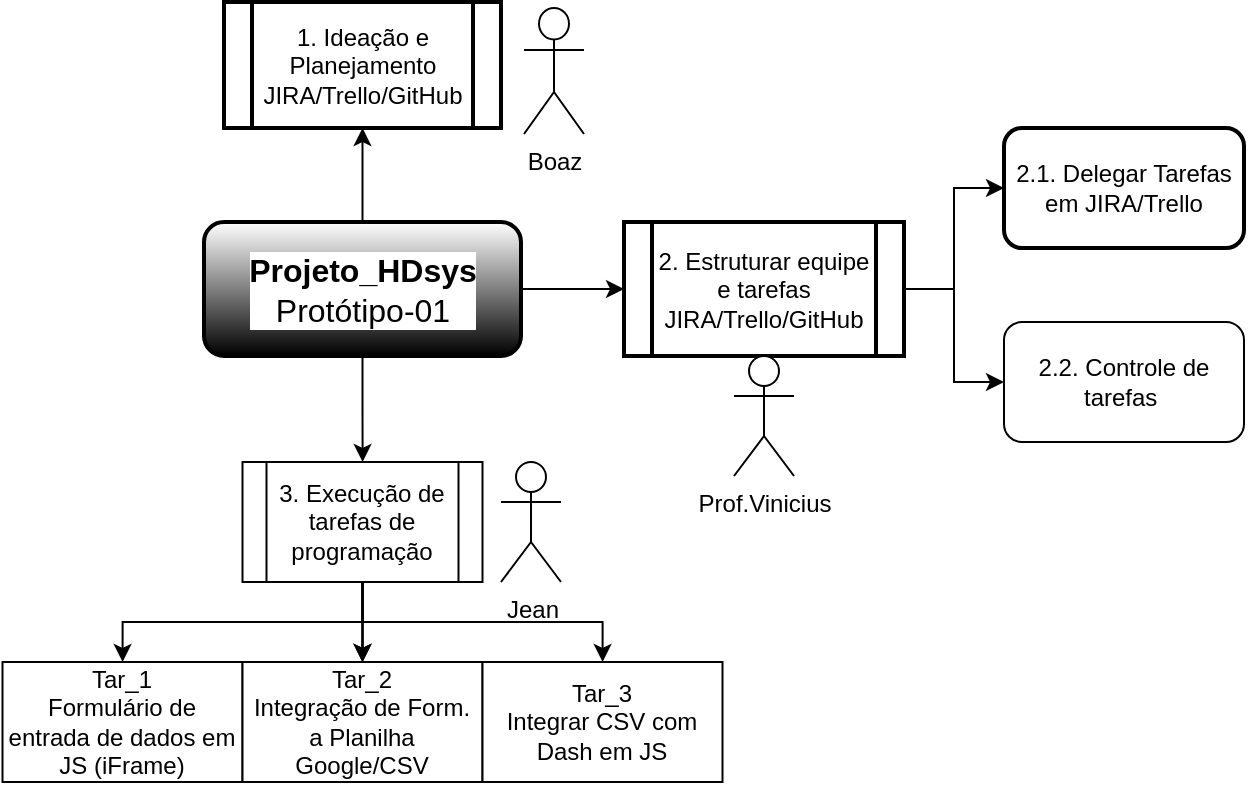 <mxfile version="23.0.2" type="github">
  <diagram name="Página-1" id="SXV49mqRJ-_ph_59XN_d">
    <mxGraphModel dx="1621" dy="1633" grid="1" gridSize="10" guides="1" tooltips="1" connect="1" arrows="1" fold="1" page="1" pageScale="1" pageWidth="827" pageHeight="1169" math="0" shadow="0">
      <root>
        <mxCell id="0" />
        <mxCell id="1" parent="0" />
        <mxCell id="v9VNiQ1xAd1rSoPBvD6Q-3" value="" style="edgeStyle=orthogonalEdgeStyle;rounded=0;orthogonalLoop=1;jettySize=auto;html=1;" edge="1" parent="1" source="2" target="v9VNiQ1xAd1rSoPBvD6Q-2">
          <mxGeometry relative="1" as="geometry" />
        </mxCell>
        <mxCell id="v9VNiQ1xAd1rSoPBvD6Q-5" value="" style="edgeStyle=orthogonalEdgeStyle;rounded=0;orthogonalLoop=1;jettySize=auto;html=1;" edge="1" parent="1" source="2" target="v9VNiQ1xAd1rSoPBvD6Q-4">
          <mxGeometry relative="1" as="geometry" />
        </mxCell>
        <mxCell id="v9VNiQ1xAd1rSoPBvD6Q-25" value="" style="edgeStyle=orthogonalEdgeStyle;rounded=0;orthogonalLoop=1;jettySize=auto;html=1;" edge="1" parent="1" source="2" target="v9VNiQ1xAd1rSoPBvD6Q-24">
          <mxGeometry relative="1" as="geometry" />
        </mxCell>
        <mxCell id="2" value="&lt;font style=&quot;font-size: 16px;&quot;&gt;&lt;b&gt;Projeto_HDsys&lt;/b&gt;&lt;br&gt;Protótipo-01&lt;br&gt;&lt;/font&gt;" style="whiteSpace=wrap;strokeWidth=2;labelBackgroundColor=default;html=1;rounded=1;shadow=0;glass=0;gradientColor=default;" parent="1" vertex="1">
          <mxGeometry x="-470" y="-330" width="158.5" height="67" as="geometry" />
        </mxCell>
        <mxCell id="v9VNiQ1xAd1rSoPBvD6Q-2" value="1. Ideação e Planejamento&lt;br&gt;JIRA/Trello/GitHub" style="shape=process;whiteSpace=wrap;html=1;backgroundOutline=1;strokeWidth=2;" vertex="1" parent="1">
          <mxGeometry x="-460" y="-440" width="138.5" height="63" as="geometry" />
        </mxCell>
        <mxCell id="v9VNiQ1xAd1rSoPBvD6Q-7" value="" style="edgeStyle=orthogonalEdgeStyle;rounded=0;orthogonalLoop=1;jettySize=auto;html=1;" edge="1" parent="1" source="v9VNiQ1xAd1rSoPBvD6Q-4" target="v9VNiQ1xAd1rSoPBvD6Q-6">
          <mxGeometry relative="1" as="geometry" />
        </mxCell>
        <mxCell id="v9VNiQ1xAd1rSoPBvD6Q-8" style="edgeStyle=orthogonalEdgeStyle;rounded=0;orthogonalLoop=1;jettySize=auto;html=1;entryX=0;entryY=0.5;entryDx=0;entryDy=0;" edge="1" parent="1" source="v9VNiQ1xAd1rSoPBvD6Q-4" target="v9VNiQ1xAd1rSoPBvD6Q-9">
          <mxGeometry relative="1" as="geometry">
            <mxPoint x="-40" y="-250" as="targetPoint" />
          </mxGeometry>
        </mxCell>
        <mxCell id="v9VNiQ1xAd1rSoPBvD6Q-4" value="2. Estruturar equipe e tarefas&lt;br&gt;JIRA/Trello/GitHub" style="shape=process;whiteSpace=wrap;html=1;backgroundOutline=1;strokeWidth=2;" vertex="1" parent="1">
          <mxGeometry x="-260" y="-330" width="140" height="67" as="geometry" />
        </mxCell>
        <mxCell id="v9VNiQ1xAd1rSoPBvD6Q-6" value="2.1. Delegar Tarefas em JIRA/Trello" style="rounded=1;whiteSpace=wrap;html=1;strokeWidth=2;" vertex="1" parent="1">
          <mxGeometry x="-70" y="-377" width="120" height="60" as="geometry" />
        </mxCell>
        <mxCell id="v9VNiQ1xAd1rSoPBvD6Q-9" value="2.2. Controle de tarefas&amp;nbsp;" style="rounded=1;whiteSpace=wrap;html=1;" vertex="1" parent="1">
          <mxGeometry x="-70" y="-280" width="120" height="60" as="geometry" />
        </mxCell>
        <mxCell id="v9VNiQ1xAd1rSoPBvD6Q-10" value="Boaz" style="shape=umlActor;verticalLabelPosition=bottom;verticalAlign=top;html=1;outlineConnect=0;" vertex="1" parent="1">
          <mxGeometry x="-310" y="-437" width="30" height="63" as="geometry" />
        </mxCell>
        <mxCell id="v9VNiQ1xAd1rSoPBvD6Q-15" value="Jean" style="shape=umlActor;verticalLabelPosition=bottom;verticalAlign=top;html=1;outlineConnect=0;" vertex="1" parent="1">
          <mxGeometry x="-321.5" y="-210" width="30" height="60" as="geometry" />
        </mxCell>
        <mxCell id="v9VNiQ1xAd1rSoPBvD6Q-16" value="Prof.Vinicius" style="shape=umlActor;verticalLabelPosition=bottom;verticalAlign=top;html=1;outlineConnect=0;" vertex="1" parent="1">
          <mxGeometry x="-205" y="-263" width="30" height="60" as="geometry" />
        </mxCell>
        <mxCell id="v9VNiQ1xAd1rSoPBvD6Q-27" value="" style="edgeStyle=orthogonalEdgeStyle;rounded=0;orthogonalLoop=1;jettySize=auto;html=1;" edge="1" parent="1" source="v9VNiQ1xAd1rSoPBvD6Q-24" target="v9VNiQ1xAd1rSoPBvD6Q-26">
          <mxGeometry relative="1" as="geometry" />
        </mxCell>
        <mxCell id="v9VNiQ1xAd1rSoPBvD6Q-29" value="" style="edgeStyle=orthogonalEdgeStyle;rounded=0;orthogonalLoop=1;jettySize=auto;html=1;" edge="1" parent="1" source="v9VNiQ1xAd1rSoPBvD6Q-24" target="v9VNiQ1xAd1rSoPBvD6Q-28">
          <mxGeometry relative="1" as="geometry" />
        </mxCell>
        <mxCell id="v9VNiQ1xAd1rSoPBvD6Q-30" value="" style="edgeStyle=orthogonalEdgeStyle;rounded=0;orthogonalLoop=1;jettySize=auto;html=1;" edge="1" parent="1" source="v9VNiQ1xAd1rSoPBvD6Q-24" target="v9VNiQ1xAd1rSoPBvD6Q-28">
          <mxGeometry relative="1" as="geometry" />
        </mxCell>
        <mxCell id="v9VNiQ1xAd1rSoPBvD6Q-31" value="" style="edgeStyle=orthogonalEdgeStyle;rounded=0;orthogonalLoop=1;jettySize=auto;html=1;" edge="1" parent="1" source="v9VNiQ1xAd1rSoPBvD6Q-24" target="v9VNiQ1xAd1rSoPBvD6Q-28">
          <mxGeometry relative="1" as="geometry" />
        </mxCell>
        <mxCell id="v9VNiQ1xAd1rSoPBvD6Q-33" value="" style="edgeStyle=orthogonalEdgeStyle;rounded=0;orthogonalLoop=1;jettySize=auto;html=1;" edge="1" parent="1" source="v9VNiQ1xAd1rSoPBvD6Q-24" target="v9VNiQ1xAd1rSoPBvD6Q-32">
          <mxGeometry relative="1" as="geometry" />
        </mxCell>
        <mxCell id="v9VNiQ1xAd1rSoPBvD6Q-24" value="3. Execução de tarefas de programação" style="shape=process;whiteSpace=wrap;html=1;backgroundOutline=1;" vertex="1" parent="1">
          <mxGeometry x="-450.75" y="-210" width="120" height="60" as="geometry" />
        </mxCell>
        <mxCell id="v9VNiQ1xAd1rSoPBvD6Q-26" value="Tar_1&lt;br&gt;Formulário de entrada de dados em JS (iFrame)" style="whiteSpace=wrap;html=1;" vertex="1" parent="1">
          <mxGeometry x="-570.75" y="-110" width="120" height="60" as="geometry" />
        </mxCell>
        <mxCell id="v9VNiQ1xAd1rSoPBvD6Q-28" value="Tar_2&lt;br&gt;Integração de Form. a Planilha Google/CSV" style="whiteSpace=wrap;html=1;" vertex="1" parent="1">
          <mxGeometry x="-450.75" y="-110" width="120" height="60" as="geometry" />
        </mxCell>
        <mxCell id="v9VNiQ1xAd1rSoPBvD6Q-32" value="Tar_3&lt;br&gt;Integrar CSV com Dash em JS" style="whiteSpace=wrap;html=1;" vertex="1" parent="1">
          <mxGeometry x="-330.75" y="-110" width="120" height="60" as="geometry" />
        </mxCell>
      </root>
    </mxGraphModel>
  </diagram>
</mxfile>
